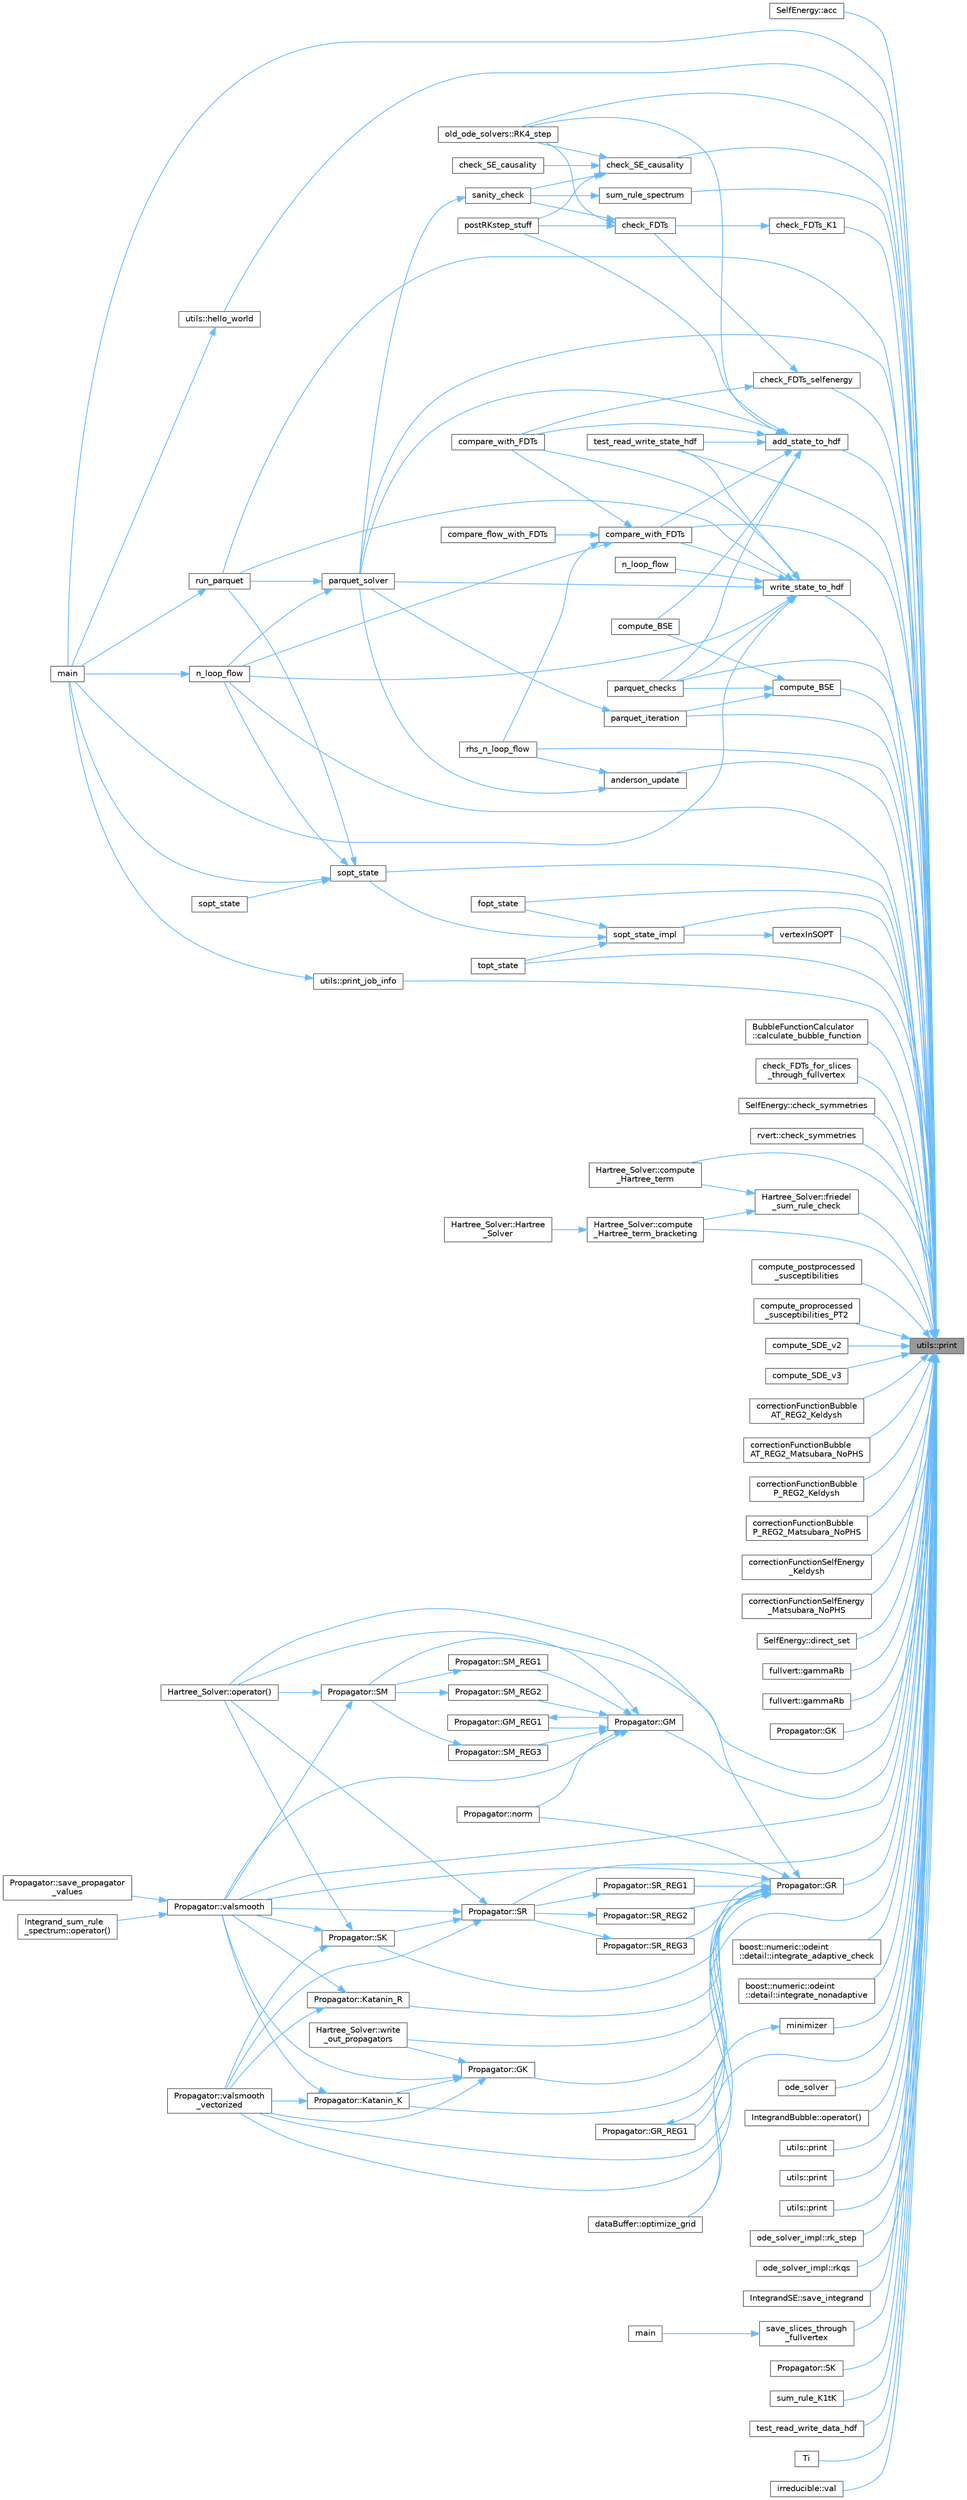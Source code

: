 digraph "utils::print"
{
 // INTERACTIVE_SVG=YES
 // LATEX_PDF_SIZE
  bgcolor="transparent";
  edge [fontname=Helvetica,fontsize=10,labelfontname=Helvetica,labelfontsize=10];
  node [fontname=Helvetica,fontsize=10,shape=box,height=0.2,width=0.4];
  rankdir="RL";
  Node1 [id="Node000001",label="utils::print",height=0.2,width=0.4,color="gray40", fillcolor="grey60", style="filled", fontcolor="black",tooltip=" "];
  Node1 -> Node2 [id="edge1_Node000001_Node000002",dir="back",color="steelblue1",style="solid",tooltip=" "];
  Node2 [id="Node000002",label="SelfEnergy::acc",height=0.2,width=0.4,color="grey40", fillcolor="white", style="filled",URL="$d5/df6/classSelfEnergy.html#aa7d75d4c76a9e99f37d89cb8fd479392",tooltip=" "];
  Node1 -> Node3 [id="edge2_Node000001_Node000003",dir="back",color="steelblue1",style="solid",tooltip=" "];
  Node3 [id="Node000003",label="add_state_to_hdf",height=0.2,width=0.4,color="grey40", fillcolor="white", style="filled",URL="$d5/de4/hdf5__routines_8hpp.html#afcbe2c8a768f64e576f593516262d476",tooltip="Open file and save state to a specified Lambda layer."];
  Node3 -> Node4 [id="edge3_Node000003_Node000004",dir="back",color="steelblue1",style="solid",tooltip=" "];
  Node4 [id="Node000004",label="compare_with_FDTs",height=0.2,width=0.4,color="grey40", fillcolor="white", style="filled",URL="$d1/d75/causality__FDT__checks_8hpp.html#a2ad9fde94cddf669f941f8405a461ae2",tooltip=" "];
  Node3 -> Node5 [id="edge4_Node000003_Node000005",dir="back",color="steelblue1",style="solid",tooltip=" "];
  Node5 [id="Node000005",label="compare_with_FDTs",height=0.2,width=0.4,color="grey40", fillcolor="white", style="filled",URL="$d1/d75/causality__FDT__checks_8hpp.html#a1f36d604808ac5fde507c3cca3e5315a",tooltip=" "];
  Node5 -> Node6 [id="edge5_Node000005_Node000006",dir="back",color="steelblue1",style="solid",tooltip=" "];
  Node6 [id="Node000006",label="compare_flow_with_FDTs",height=0.2,width=0.4,color="grey40", fillcolor="white", style="filled",URL="$d8/dca/causality__FDT__checks_8c_09_09.html#aa63e0266511b6c4db70efa67918ee795",tooltip=" "];
  Node5 -> Node4 [id="edge6_Node000005_Node000004",dir="back",color="steelblue1",style="solid",tooltip=" "];
  Node5 -> Node7 [id="edge7_Node000005_Node000007",dir="back",color="steelblue1",style="solid",tooltip=" "];
  Node7 [id="Node000007",label="n_loop_flow",height=0.2,width=0.4,color="grey40", fillcolor="white", style="filled",URL="$d4/dde/flow_8c_09_09.html#a7bebcecda67107fbc8dde6bed6d3ecaa",tooltip=" "];
  Node7 -> Node8 [id="edge8_Node000007_Node000008",dir="back",color="steelblue1",style="solid",tooltip=" "];
  Node8 [id="Node000008",label="main",height=0.2,width=0.4,color="grey40", fillcolor="white", style="filled",URL="$df/d0a/main_8cpp.html#a7114aa2dd6837734db57667a298dfcc4",tooltip=" "];
  Node5 -> Node9 [id="edge9_Node000005_Node000009",dir="back",color="steelblue1",style="solid",tooltip=" "];
  Node9 [id="Node000009",label="rhs_n_loop_flow",height=0.2,width=0.4,color="grey40", fillcolor="white", style="filled",URL="$d8/dea/right__hand__sides_8hpp.html#a856b8e93c4a2635c6c6edb5869837fb9",tooltip=" "];
  Node3 -> Node10 [id="edge10_Node000003_Node000010",dir="back",color="steelblue1",style="solid",tooltip=" "];
  Node10 [id="Node000010",label="compute_BSE",height=0.2,width=0.4,color="grey40", fillcolor="white", style="filled",URL="$dd/d0a/parquet__solver_8hpp.html#a97f702e04f1c5d26a95211570c003781",tooltip=" "];
  Node3 -> Node11 [id="edge11_Node000003_Node000011",dir="back",color="steelblue1",style="solid",tooltip=" "];
  Node11 [id="Node000011",label="parquet_checks",height=0.2,width=0.4,color="grey40", fillcolor="white", style="filled",URL="$d5/d94/parquet__solver_8c_09_09.html#a9abfea4a26adefdf395729c7604b5842",tooltip=" "];
  Node3 -> Node12 [id="edge12_Node000003_Node000012",dir="back",color="steelblue1",style="solid",tooltip=" "];
  Node12 [id="Node000012",label="parquet_solver",height=0.2,width=0.4,color="grey40", fillcolor="white", style="filled",URL="$dd/d0a/parquet__solver_8hpp.html#a07f441b6693f6e2e8d958049ae06cb73",tooltip=" "];
  Node12 -> Node7 [id="edge13_Node000012_Node000007",dir="back",color="steelblue1",style="solid",tooltip=" "];
  Node12 -> Node13 [id="edge14_Node000012_Node000013",dir="back",color="steelblue1",style="solid",tooltip=" "];
  Node13 [id="Node000013",label="run_parquet",height=0.2,width=0.4,color="grey40", fillcolor="white", style="filled",URL="$d5/d94/parquet__solver_8c_09_09.html#aaeb567e9e64243a1b424f89a13b5a425",tooltip=" "];
  Node13 -> Node8 [id="edge15_Node000013_Node000008",dir="back",color="steelblue1",style="solid",tooltip=" "];
  Node3 -> Node14 [id="edge16_Node000003_Node000014",dir="back",color="steelblue1",style="solid",tooltip=" "];
  Node14 [id="Node000014",label="postRKstep_stuff",height=0.2,width=0.4,color="grey40", fillcolor="white", style="filled",URL="$da/dc3/ODE__solvers_8hpp.html#a35926ed20edc2503238326c955ab6ded",tooltip=" "];
  Node3 -> Node15 [id="edge17_Node000003_Node000015",dir="back",color="steelblue1",style="solid",tooltip=" "];
  Node15 [id="Node000015",label="old_ode_solvers::RK4_step",height=0.2,width=0.4,color="grey40", fillcolor="white", style="filled",URL="$dd/df1/namespaceold__ode__solvers.html#aeb954768e9e969cbed9beb79669621c8",tooltip=" "];
  Node3 -> Node16 [id="edge18_Node000003_Node000016",dir="back",color="steelblue1",style="solid",tooltip=" "];
  Node16 [id="Node000016",label="test_read_write_state_hdf",height=0.2,width=0.4,color="grey40", fillcolor="white", style="filled",URL="$d5/d4f/hdf5__routines_8c_09_09.html#af51195eb9f07aad71215618c96d20a4e",tooltip=" "];
  Node1 -> Node17 [id="edge19_Node000001_Node000017",dir="back",color="steelblue1",style="solid",tooltip=" "];
  Node17 [id="Node000017",label="anderson_update",height=0.2,width=0.4,color="grey40", fillcolor="white", style="filled",URL="$d6/d7b/anderson__acceleration_8hpp.html#a88e79b4550a392a79d60d8bf6557461c",tooltip="Perform an anderson mixing update."];
  Node17 -> Node12 [id="edge20_Node000017_Node000012",dir="back",color="steelblue1",style="solid",tooltip=" "];
  Node17 -> Node9 [id="edge21_Node000017_Node000009",dir="back",color="steelblue1",style="solid",tooltip=" "];
  Node1 -> Node18 [id="edge22_Node000001_Node000018",dir="back",color="steelblue1",style="solid",tooltip=" "];
  Node18 [id="Node000018",label="BubbleFunctionCalculator\l::calculate_bubble_function",height=0.2,width=0.4,color="grey40", fillcolor="white", style="filled",URL="$de/d96/classBubbleFunctionCalculator.html#ac1fc217608d10fab421df548fcffc888",tooltip=" "];
  Node1 -> Node19 [id="edge23_Node000001_Node000019",dir="back",color="steelblue1",style="solid",tooltip=" "];
  Node19 [id="Node000019",label="check_FDTs_for_slices\l_through_fullvertex",height=0.2,width=0.4,color="grey40", fillcolor="white", style="filled",URL="$d9/dae/postprocessing_8c_09_09.html#a0fc9c91437f68ed7a4dbd7f265f9715f",tooltip=" "];
  Node1 -> Node20 [id="edge24_Node000001_Node000020",dir="back",color="steelblue1",style="solid",tooltip=" "];
  Node20 [id="Node000020",label="check_FDTs_K1",height=0.2,width=0.4,color="grey40", fillcolor="white", style="filled",URL="$d1/d75/causality__FDT__checks_8hpp.html#acb53ab67287d6ab6795194d05453e5b0",tooltip="deprecated"];
  Node20 -> Node21 [id="edge25_Node000020_Node000021",dir="back",color="steelblue1",style="solid",tooltip=" "];
  Node21 [id="Node000021",label="check_FDTs",height=0.2,width=0.4,color="grey40", fillcolor="white", style="filled",URL="$d1/d75/causality__FDT__checks_8hpp.html#a6e71610e223d517d2087c2e6a53617af",tooltip=" "];
  Node21 -> Node14 [id="edge26_Node000021_Node000014",dir="back",color="steelblue1",style="solid",tooltip=" "];
  Node21 -> Node15 [id="edge27_Node000021_Node000015",dir="back",color="steelblue1",style="solid",tooltip=" "];
  Node21 -> Node22 [id="edge28_Node000021_Node000022",dir="back",color="steelblue1",style="solid",tooltip=" "];
  Node22 [id="Node000022",label="sanity_check",height=0.2,width=0.4,color="grey40", fillcolor="white", style="filled",URL="$d2/d3f/sanity__check_8hpp.html#a884fca24faf1e006b285fcce3ddd0299",tooltip=" "];
  Node22 -> Node12 [id="edge29_Node000022_Node000012",dir="back",color="steelblue1",style="solid",tooltip=" "];
  Node1 -> Node23 [id="edge30_Node000001_Node000023",dir="back",color="steelblue1",style="solid",tooltip=" "];
  Node23 [id="Node000023",label="check_FDTs_selfenergy",height=0.2,width=0.4,color="grey40", fillcolor="white", style="filled",URL="$d1/d75/causality__FDT__checks_8hpp.html#a5883bbc78fa13b2ec2cdb15f3e261fc5",tooltip=" "];
  Node23 -> Node21 [id="edge31_Node000023_Node000021",dir="back",color="steelblue1",style="solid",tooltip=" "];
  Node23 -> Node4 [id="edge32_Node000023_Node000004",dir="back",color="steelblue1",style="solid",tooltip=" "];
  Node1 -> Node24 [id="edge33_Node000001_Node000024",dir="back",color="steelblue1",style="solid",tooltip=" "];
  Node24 [id="Node000024",label="check_SE_causality",height=0.2,width=0.4,color="grey40", fillcolor="white", style="filled",URL="$d1/d75/causality__FDT__checks_8hpp.html#a78b466ca2e79927fb9baa44f24d320a1",tooltip=" "];
  Node24 -> Node25 [id="edge34_Node000024_Node000025",dir="back",color="steelblue1",style="solid",tooltip=" "];
  Node25 [id="Node000025",label="check_SE_causality",height=0.2,width=0.4,color="grey40", fillcolor="white", style="filled",URL="$d1/d75/causality__FDT__checks_8hpp.html#a9cd8e1943168ef9eb6ba5190d5701929",tooltip=" "];
  Node24 -> Node14 [id="edge35_Node000024_Node000014",dir="back",color="steelblue1",style="solid",tooltip=" "];
  Node24 -> Node15 [id="edge36_Node000024_Node000015",dir="back",color="steelblue1",style="solid",tooltip=" "];
  Node24 -> Node22 [id="edge37_Node000024_Node000022",dir="back",color="steelblue1",style="solid",tooltip=" "];
  Node1 -> Node26 [id="edge38_Node000001_Node000026",dir="back",color="steelblue1",style="solid",tooltip=" "];
  Node26 [id="Node000026",label="SelfEnergy::check_symmetries",height=0.2,width=0.4,color="grey40", fillcolor="white", style="filled",URL="$d5/df6/classSelfEnergy.html#a645a33014165b522dff0b3234528ed4a",tooltip=" "];
  Node1 -> Node27 [id="edge39_Node000001_Node000027",dir="back",color="steelblue1",style="solid",tooltip=" "];
  Node27 [id="Node000027",label="rvert::check_symmetries",height=0.2,width=0.4,color="grey40", fillcolor="white", style="filled",URL="$d4/dbd/classrvert.html#ae76637197ea15b6eb0c6bf0cc02beb8b",tooltip=" "];
  Node1 -> Node5 [id="edge40_Node000001_Node000005",dir="back",color="steelblue1",style="solid",tooltip=" "];
  Node1 -> Node28 [id="edge41_Node000001_Node000028",dir="back",color="steelblue1",style="solid",tooltip=" "];
  Node28 [id="Node000028",label="compute_BSE",height=0.2,width=0.4,color="grey40", fillcolor="white", style="filled",URL="$dd/d0a/parquet__solver_8hpp.html#a1541a0b7d193f70577c5fab1efc216e1",tooltip=" "];
  Node28 -> Node10 [id="edge42_Node000028_Node000010",dir="back",color="steelblue1",style="solid",tooltip=" "];
  Node28 -> Node11 [id="edge43_Node000028_Node000011",dir="back",color="steelblue1",style="solid",tooltip=" "];
  Node28 -> Node29 [id="edge44_Node000028_Node000029",dir="back",color="steelblue1",style="solid",tooltip=" "];
  Node29 [id="Node000029",label="parquet_iteration",height=0.2,width=0.4,color="grey40", fillcolor="white", style="filled",URL="$dd/d0a/parquet__solver_8hpp.html#aad1680ae03adc0f566df945376e95234",tooltip=" "];
  Node29 -> Node12 [id="edge45_Node000029_Node000012",dir="back",color="steelblue1",style="solid",tooltip=" "];
  Node1 -> Node30 [id="edge46_Node000001_Node000030",dir="back",color="steelblue1",style="solid",tooltip=" "];
  Node30 [id="Node000030",label="Hartree_Solver::compute\l_Hartree_term",height=0.2,width=0.4,color="grey40", fillcolor="white", style="filled",URL="$d2/d75/classHartree__Solver.html#a1d40db72d9ef0f9ac66a89215c7e5e48",tooltip=" "];
  Node1 -> Node31 [id="edge47_Node000001_Node000031",dir="back",color="steelblue1",style="solid",tooltip=" "];
  Node31 [id="Node000031",label="Hartree_Solver::compute\l_Hartree_term_bracketing",height=0.2,width=0.4,color="grey40", fillcolor="white", style="filled",URL="$d2/d75/classHartree__Solver.html#ae2d914bd8a937dc7eabd1033b8100d5d",tooltip=" "];
  Node31 -> Node32 [id="edge48_Node000031_Node000032",dir="back",color="steelblue1",style="solid",tooltip=" "];
  Node32 [id="Node000032",label="Hartree_Solver::Hartree\l_Solver",height=0.2,width=0.4,color="grey40", fillcolor="white", style="filled",URL="$d2/d75/classHartree__Solver.html#a401fc5a73008a43b96f23b7af958db7f",tooltip="constructor used for testing the Hartree-term computation with different Keldysh components of the si..."];
  Node1 -> Node33 [id="edge49_Node000001_Node000033",dir="back",color="steelblue1",style="solid",tooltip=" "];
  Node33 [id="Node000033",label="compute_postprocessed\l_susceptibilities",height=0.2,width=0.4,color="grey40", fillcolor="white", style="filled",URL="$d9/dae/postprocessing_8c_09_09.html#ad7795529aa43acc4d8c7b94cdcd493db",tooltip=" "];
  Node1 -> Node34 [id="edge50_Node000001_Node000034",dir="back",color="steelblue1",style="solid",tooltip=" "];
  Node34 [id="Node000034",label="compute_proprocessed\l_susceptibilities_PT2",height=0.2,width=0.4,color="grey40", fillcolor="white", style="filled",URL="$d9/dae/postprocessing_8c_09_09.html#af1e2a562265def3e9c99c1e0b2d0fb3b",tooltip=" "];
  Node1 -> Node35 [id="edge51_Node000001_Node000035",dir="back",color="steelblue1",style="solid",tooltip=" "];
  Node35 [id="Node000035",label="compute_SDE_v2",height=0.2,width=0.4,color="grey40", fillcolor="white", style="filled",URL="$dd/d0a/parquet__solver_8hpp.html#aa738db4c50d72d9475911cf0dfce2bad",tooltip=" "];
  Node1 -> Node36 [id="edge52_Node000001_Node000036",dir="back",color="steelblue1",style="solid",tooltip=" "];
  Node36 [id="Node000036",label="compute_SDE_v3",height=0.2,width=0.4,color="grey40", fillcolor="white", style="filled",URL="$dd/d0a/parquet__solver_8hpp.html#ac50fa9495cb7f051e0b03aefd35993c4",tooltip=" "];
  Node1 -> Node37 [id="edge53_Node000001_Node000037",dir="back",color="steelblue1",style="solid",tooltip=" "];
  Node37 [id="Node000037",label="correctionFunctionBubble\lAT_REG2_Keldysh",height=0.2,width=0.4,color="grey40", fillcolor="white", style="filled",URL="$d7/d3a/bubble__corrections_8c_09_09.html#a87d2c28f8f47b8c1e756e403607579b3",tooltip=" "];
  Node1 -> Node38 [id="edge54_Node000001_Node000038",dir="back",color="steelblue1",style="solid",tooltip=" "];
  Node38 [id="Node000038",label="correctionFunctionBubble\lAT_REG2_Matsubara_NoPHS",height=0.2,width=0.4,color="grey40", fillcolor="white", style="filled",URL="$d7/d3a/bubble__corrections_8c_09_09.html#a7e85620f5607d7e8805e6ef26063aae8",tooltip=" "];
  Node1 -> Node39 [id="edge55_Node000001_Node000039",dir="back",color="steelblue1",style="solid",tooltip=" "];
  Node39 [id="Node000039",label="correctionFunctionBubble\lP_REG2_Keldysh",height=0.2,width=0.4,color="grey40", fillcolor="white", style="filled",URL="$d7/d3a/bubble__corrections_8c_09_09.html#a372a5e64105db3aab5d7eadfe3c365b4",tooltip=" "];
  Node1 -> Node40 [id="edge56_Node000001_Node000040",dir="back",color="steelblue1",style="solid",tooltip=" "];
  Node40 [id="Node000040",label="correctionFunctionBubble\lP_REG2_Matsubara_NoPHS",height=0.2,width=0.4,color="grey40", fillcolor="white", style="filled",URL="$d7/d3a/bubble__corrections_8c_09_09.html#a016d301fe61f8485918bda50052b5974",tooltip=" "];
  Node1 -> Node41 [id="edge57_Node000001_Node000041",dir="back",color="steelblue1",style="solid",tooltip=" "];
  Node41 [id="Node000041",label="correctionFunctionSelfEnergy\l_Keldysh",height=0.2,width=0.4,color="grey40", fillcolor="white", style="filled",URL="$d7/df0/loop__corrections_8c_09_09.html#afdee23842e10905731a7130f97f916ec",tooltip=" "];
  Node1 -> Node42 [id="edge58_Node000001_Node000042",dir="back",color="steelblue1",style="solid",tooltip=" "];
  Node42 [id="Node000042",label="correctionFunctionSelfEnergy\l_Matsubara_NoPHS",height=0.2,width=0.4,color="grey40", fillcolor="white", style="filled",URL="$d7/df0/loop__corrections_8c_09_09.html#a0a12451375280c67b76f5f6fd79dd5e0",tooltip=" "];
  Node1 -> Node43 [id="edge59_Node000001_Node000043",dir="back",color="steelblue1",style="solid",tooltip=" "];
  Node43 [id="Node000043",label="SelfEnergy::direct_set",height=0.2,width=0.4,color="grey40", fillcolor="white", style="filled",URL="$d5/df6/classSelfEnergy.html#a40d554dd455b33c9ac8ccc3442d0fb36",tooltip=" "];
  Node1 -> Node44 [id="edge60_Node000001_Node000044",dir="back",color="steelblue1",style="solid",tooltip=" "];
  Node44 [id="Node000044",label="fopt_state",height=0.2,width=0.4,color="grey40", fillcolor="white", style="filled",URL="$d5/d0d/perturbation__theory_8hpp.html#ab3aeb6b5a7765364c4eee56626986f2c",tooltip=" "];
  Node1 -> Node45 [id="edge61_Node000001_Node000045",dir="back",color="steelblue1",style="solid",tooltip=" "];
  Node45 [id="Node000045",label="Hartree_Solver::friedel\l_sum_rule_check",height=0.2,width=0.4,color="grey40", fillcolor="white", style="filled",URL="$d2/d75/classHartree__Solver.html#a2ec9d72693d8351fac847d28ef90fc09",tooltip=" "];
  Node45 -> Node30 [id="edge62_Node000045_Node000030",dir="back",color="steelblue1",style="solid",tooltip=" "];
  Node45 -> Node31 [id="edge63_Node000045_Node000031",dir="back",color="steelblue1",style="solid",tooltip=" "];
  Node1 -> Node46 [id="edge64_Node000001_Node000046",dir="back",color="steelblue1",style="solid",tooltip=" "];
  Node46 [id="Node000046",label="fullvert::gammaRb",height=0.2,width=0.4,color="grey40", fillcolor="white", style="filled",URL="$dc/d2d/classfullvert.html#a035fbc2de1393b0673bbd4a663598754",tooltip="Returns \\gamma_{\\bar{r}} := the sum of the contributions of the diagrammatic classes r' =/= r."];
  Node1 -> Node47 [id="edge65_Node000001_Node000047",dir="back",color="steelblue1",style="solid",tooltip=" "];
  Node47 [id="Node000047",label="fullvert::gammaRb",height=0.2,width=0.4,color="grey40", fillcolor="white", style="filled",URL="$dc/d2d/classfullvert.html#ad0dff3dc2aa5666c59584d111e4338bd",tooltip=" "];
  Node1 -> Node48 [id="edge66_Node000001_Node000048",dir="back",color="steelblue1",style="solid",tooltip=" "];
  Node48 [id="Node000048",label="Propagator::GK",height=0.2,width=0.4,color="grey40", fillcolor="white", style="filled",URL="$d2/d34/classPropagator.html#a9c4b156ab3bcad3d51b1a17ee65193bd",tooltip=" "];
  Node1 -> Node49 [id="edge67_Node000001_Node000049",dir="back",color="steelblue1",style="solid",tooltip=" "];
  Node49 [id="Node000049",label="Propagator::GM",height=0.2,width=0.4,color="grey40", fillcolor="white", style="filled",URL="$d2/d34/classPropagator.html#a04e05adfaa5846f1ba8fdb3ac26ba2b0",tooltip=" "];
  Node49 -> Node50 [id="edge68_Node000049_Node000050",dir="back",color="steelblue1",style="solid",tooltip=" "];
  Node50 [id="Node000050",label="Propagator::GM_REG1",height=0.2,width=0.4,color="grey40", fillcolor="white", style="filled",URL="$d2/d34/classPropagator.html#ac5efa025ac7c3458983f104e63eda780",tooltip=" "];
  Node50 -> Node49 [id="edge69_Node000050_Node000049",dir="back",color="steelblue1",style="solid",tooltip=" "];
  Node49 -> Node51 [id="edge70_Node000049_Node000051",dir="back",color="steelblue1",style="solid",tooltip=" "];
  Node51 [id="Node000051",label="Propagator::norm",height=0.2,width=0.4,color="grey40", fillcolor="white", style="filled",URL="$d2/d34/classPropagator.html#a90c3d7f002b491a30d2d23ad1ae388e6",tooltip=" "];
  Node49 -> Node52 [id="edge71_Node000049_Node000052",dir="back",color="steelblue1",style="solid",tooltip=" "];
  Node52 [id="Node000052",label="Hartree_Solver::operator()",height=0.2,width=0.4,color="grey40", fillcolor="white", style="filled",URL="$d2/d75/classHartree__Solver.html#a6a8890e00ddebaf50cd2c2a985e9c361",tooltip=" "];
  Node49 -> Node53 [id="edge72_Node000049_Node000053",dir="back",color="steelblue1",style="solid",tooltip=" "];
  Node53 [id="Node000053",label="Propagator::SM_REG1",height=0.2,width=0.4,color="grey40", fillcolor="white", style="filled",URL="$d2/d34/classPropagator.html#a332aed41af9be61257a97960decd3f2c",tooltip=" "];
  Node53 -> Node54 [id="edge73_Node000053_Node000054",dir="back",color="steelblue1",style="solid",tooltip=" "];
  Node54 [id="Node000054",label="Propagator::SM",height=0.2,width=0.4,color="grey40", fillcolor="white", style="filled",URL="$d2/d34/classPropagator.html#ad14c4283d9317e25b7454ed6115497df",tooltip=" "];
  Node54 -> Node52 [id="edge74_Node000054_Node000052",dir="back",color="steelblue1",style="solid",tooltip=" "];
  Node54 -> Node55 [id="edge75_Node000054_Node000055",dir="back",color="steelblue1",style="solid",tooltip=" "];
  Node55 [id="Node000055",label="Propagator::valsmooth",height=0.2,width=0.4,color="grey40", fillcolor="white", style="filled",URL="$d2/d34/classPropagator.html#a4cb4d8dd3bc37a818c67d7e2859fe631",tooltip=" "];
  Node55 -> Node56 [id="edge76_Node000055_Node000056",dir="back",color="steelblue1",style="solid",tooltip=" "];
  Node56 [id="Node000056",label="Integrand_sum_rule\l_spectrum::operator()",height=0.2,width=0.4,color="grey40", fillcolor="white", style="filled",URL="$df/db3/classIntegrand__sum__rule__spectrum.html#a9617ccc54433c850c01db0451af83351",tooltip=" "];
  Node55 -> Node57 [id="edge77_Node000055_Node000057",dir="back",color="steelblue1",style="solid",tooltip=" "];
  Node57 [id="Node000057",label="Propagator::save_propagator\l_values",height=0.2,width=0.4,color="grey40", fillcolor="white", style="filled",URL="$d2/d34/classPropagator.html#ac839deb3d533ad677354d0ef15342a72",tooltip=" "];
  Node49 -> Node58 [id="edge78_Node000049_Node000058",dir="back",color="steelblue1",style="solid",tooltip=" "];
  Node58 [id="Node000058",label="Propagator::SM_REG2",height=0.2,width=0.4,color="grey40", fillcolor="white", style="filled",URL="$d2/d34/classPropagator.html#aad695fd9766074c68418ba30bb86434e",tooltip=" "];
  Node58 -> Node54 [id="edge79_Node000058_Node000054",dir="back",color="steelblue1",style="solid",tooltip=" "];
  Node49 -> Node59 [id="edge80_Node000049_Node000059",dir="back",color="steelblue1",style="solid",tooltip=" "];
  Node59 [id="Node000059",label="Propagator::SM_REG3",height=0.2,width=0.4,color="grey40", fillcolor="white", style="filled",URL="$d2/d34/classPropagator.html#aa4d095f7d63c94e4d99333e3d80e67dc",tooltip=" "];
  Node59 -> Node54 [id="edge81_Node000059_Node000054",dir="back",color="steelblue1",style="solid",tooltip=" "];
  Node49 -> Node55 [id="edge82_Node000049_Node000055",dir="back",color="steelblue1",style="solid",tooltip=" "];
  Node1 -> Node60 [id="edge83_Node000001_Node000060",dir="back",color="steelblue1",style="solid",tooltip=" "];
  Node60 [id="Node000060",label="Propagator::GR",height=0.2,width=0.4,color="grey40", fillcolor="white", style="filled",URL="$d2/d34/classPropagator.html#a919bf81b77f569c10b00457cddce1ac4",tooltip=" "];
  Node60 -> Node61 [id="edge84_Node000060_Node000061",dir="back",color="steelblue1",style="solid",tooltip=" "];
  Node61 [id="Node000061",label="Propagator::GK",height=0.2,width=0.4,color="grey40", fillcolor="white", style="filled",URL="$d2/d34/classPropagator.html#a7ba0e8319f75d4d7b2006b23a62da6e7",tooltip=" "];
  Node61 -> Node62 [id="edge85_Node000061_Node000062",dir="back",color="steelblue1",style="solid",tooltip=" "];
  Node62 [id="Node000062",label="Propagator::Katanin_K",height=0.2,width=0.4,color="grey40", fillcolor="white", style="filled",URL="$d2/d34/classPropagator.html#a05c87261fbbdb3a2ccf1b5f6a6014914",tooltip=" "];
  Node62 -> Node55 [id="edge86_Node000062_Node000055",dir="back",color="steelblue1",style="solid",tooltip=" "];
  Node62 -> Node63 [id="edge87_Node000062_Node000063",dir="back",color="steelblue1",style="solid",tooltip=" "];
  Node63 [id="Node000063",label="Propagator::valsmooth\l_vectorized",height=0.2,width=0.4,color="grey40", fillcolor="white", style="filled",URL="$d2/d34/classPropagator.html#a86e91327f6ae47e00aa04e7544a5a512",tooltip=" "];
  Node61 -> Node55 [id="edge88_Node000061_Node000055",dir="back",color="steelblue1",style="solid",tooltip=" "];
  Node61 -> Node63 [id="edge89_Node000061_Node000063",dir="back",color="steelblue1",style="solid",tooltip=" "];
  Node61 -> Node64 [id="edge90_Node000061_Node000064",dir="back",color="steelblue1",style="solid",tooltip=" "];
  Node64 [id="Node000064",label="Hartree_Solver::write\l_out_propagators",height=0.2,width=0.4,color="grey40", fillcolor="white", style="filled",URL="$d2/d75/classHartree__Solver.html#a4ed165c426f1f02c659b95cca2be40d6",tooltip=" "];
  Node60 -> Node65 [id="edge91_Node000060_Node000065",dir="back",color="steelblue1",style="solid",tooltip=" "];
  Node65 [id="Node000065",label="Propagator::GR_REG1",height=0.2,width=0.4,color="grey40", fillcolor="white", style="filled",URL="$d2/d34/classPropagator.html#a4fab2f7c3852ba97041c20b4601e380e",tooltip="propagators for REG == 1"];
  Node65 -> Node60 [id="edge92_Node000065_Node000060",dir="back",color="steelblue1",style="solid",tooltip=" "];
  Node60 -> Node62 [id="edge93_Node000060_Node000062",dir="back",color="steelblue1",style="solid",tooltip=" "];
  Node60 -> Node66 [id="edge94_Node000060_Node000066",dir="back",color="steelblue1",style="solid",tooltip=" "];
  Node66 [id="Node000066",label="Propagator::Katanin_R",height=0.2,width=0.4,color="grey40", fillcolor="white", style="filled",URL="$d2/d34/classPropagator.html#a821a892d54207fc495a9adb970b476dd",tooltip="Katanin extension."];
  Node66 -> Node55 [id="edge95_Node000066_Node000055",dir="back",color="steelblue1",style="solid",tooltip=" "];
  Node66 -> Node63 [id="edge96_Node000066_Node000063",dir="back",color="steelblue1",style="solid",tooltip=" "];
  Node60 -> Node51 [id="edge97_Node000060_Node000051",dir="back",color="steelblue1",style="solid",tooltip=" "];
  Node60 -> Node52 [id="edge98_Node000060_Node000052",dir="back",color="steelblue1",style="solid",tooltip=" "];
  Node60 -> Node67 [id="edge99_Node000060_Node000067",dir="back",color="steelblue1",style="solid",tooltip=" "];
  Node67 [id="Node000067",label="Propagator::SK",height=0.2,width=0.4,color="grey40", fillcolor="white", style="filled",URL="$d2/d34/classPropagator.html#a6287870a3e08981dd190b7b5f6a4cb55",tooltip=" "];
  Node67 -> Node52 [id="edge100_Node000067_Node000052",dir="back",color="steelblue1",style="solid",tooltip=" "];
  Node67 -> Node55 [id="edge101_Node000067_Node000055",dir="back",color="steelblue1",style="solid",tooltip=" "];
  Node67 -> Node63 [id="edge102_Node000067_Node000063",dir="back",color="steelblue1",style="solid",tooltip=" "];
  Node60 -> Node68 [id="edge103_Node000060_Node000068",dir="back",color="steelblue1",style="solid",tooltip=" "];
  Node68 [id="Node000068",label="Propagator::SR_REG1",height=0.2,width=0.4,color="grey40", fillcolor="white", style="filled",URL="$d2/d34/classPropagator.html#a9db5264dc57f6caadcf25ea76d1d5ef1",tooltip=" "];
  Node68 -> Node69 [id="edge104_Node000068_Node000069",dir="back",color="steelblue1",style="solid",tooltip=" "];
  Node69 [id="Node000069",label="Propagator::SR",height=0.2,width=0.4,color="grey40", fillcolor="white", style="filled",URL="$d2/d34/classPropagator.html#aa98f8e50066433690e258358defad021",tooltip=" "];
  Node69 -> Node52 [id="edge105_Node000069_Node000052",dir="back",color="steelblue1",style="solid",tooltip=" "];
  Node69 -> Node67 [id="edge106_Node000069_Node000067",dir="back",color="steelblue1",style="solid",tooltip=" "];
  Node69 -> Node55 [id="edge107_Node000069_Node000055",dir="back",color="steelblue1",style="solid",tooltip=" "];
  Node69 -> Node63 [id="edge108_Node000069_Node000063",dir="back",color="steelblue1",style="solid",tooltip=" "];
  Node60 -> Node70 [id="edge109_Node000060_Node000070",dir="back",color="steelblue1",style="solid",tooltip=" "];
  Node70 [id="Node000070",label="Propagator::SR_REG2",height=0.2,width=0.4,color="grey40", fillcolor="white", style="filled",URL="$d2/d34/classPropagator.html#a47394eda59cacc165a78197b91f10f72",tooltip=" "];
  Node70 -> Node69 [id="edge110_Node000070_Node000069",dir="back",color="steelblue1",style="solid",tooltip=" "];
  Node60 -> Node71 [id="edge111_Node000060_Node000071",dir="back",color="steelblue1",style="solid",tooltip=" "];
  Node71 [id="Node000071",label="Propagator::SR_REG3",height=0.2,width=0.4,color="grey40", fillcolor="white", style="filled",URL="$d2/d34/classPropagator.html#a1bfd299d641e7ab9ad0191d1e69e4c37",tooltip=" "];
  Node71 -> Node69 [id="edge112_Node000071_Node000069",dir="back",color="steelblue1",style="solid",tooltip=" "];
  Node60 -> Node55 [id="edge113_Node000060_Node000055",dir="back",color="steelblue1",style="solid",tooltip=" "];
  Node60 -> Node63 [id="edge114_Node000060_Node000063",dir="back",color="steelblue1",style="solid",tooltip=" "];
  Node60 -> Node64 [id="edge115_Node000060_Node000064",dir="back",color="steelblue1",style="solid",tooltip=" "];
  Node1 -> Node72 [id="edge116_Node000001_Node000072",dir="back",color="steelblue1",style="solid",tooltip=" "];
  Node72 [id="Node000072",label="utils::hello_world",height=0.2,width=0.4,color="grey40", fillcolor="white", style="filled",URL="$d6/d84/namespaceutils.html#ac868c960e917a080f09ef20123e977a6",tooltip=" "];
  Node72 -> Node8 [id="edge117_Node000072_Node000008",dir="back",color="steelblue1",style="solid",tooltip=" "];
  Node1 -> Node73 [id="edge118_Node000001_Node000073",dir="back",color="steelblue1",style="solid",tooltip=" "];
  Node73 [id="Node000073",label="boost::numeric::odeint\l::detail::integrate_adaptive_check",height=0.2,width=0.4,color="grey40", fillcolor="white", style="filled",URL="$db/d0d/namespaceboost_1_1numeric_1_1odeint_1_1detail.html#a58b67ba50cbb4f7de77e1cefc97ab1d9",tooltip=" "];
  Node1 -> Node74 [id="edge119_Node000001_Node000074",dir="back",color="steelblue1",style="solid",tooltip=" "];
  Node74 [id="Node000074",label="boost::numeric::odeint\l::detail::integrate_nonadaptive",height=0.2,width=0.4,color="grey40", fillcolor="white", style="filled",URL="$db/d0d/namespaceboost_1_1numeric_1_1odeint_1_1detail.html#afbf101e814fc65a748987878efb4f4e1",tooltip=" "];
  Node1 -> Node8 [id="edge120_Node000001_Node000008",dir="back",color="steelblue1",style="solid",tooltip=" "];
  Node1 -> Node75 [id="edge121_Node000001_Node000075",dir="back",color="steelblue1",style="solid",tooltip=" "];
  Node75 [id="Node000075",label="minimizer",height=0.2,width=0.4,color="grey40", fillcolor="white", style="filled",URL="$d4/d21/minimizer_8hpp.html#a4cf1f8fcc0a66dfcb227b42a1f615375",tooltip=" "];
  Node75 -> Node76 [id="edge122_Node000075_Node000076",dir="back",color="steelblue1",style="solid",tooltip=" "];
  Node76 [id="Node000076",label="dataBuffer::optimize_grid",height=0.2,width=0.4,color="grey40", fillcolor="white", style="filled",URL="$dc/d7a/classdataBuffer.html#addda1eff16406b44ee3b8d4020882821",tooltip=" "];
  Node1 -> Node7 [id="edge123_Node000001_Node000007",dir="back",color="steelblue1",style="solid",tooltip=" "];
  Node1 -> Node77 [id="edge124_Node000001_Node000077",dir="back",color="steelblue1",style="solid",tooltip=" "];
  Node77 [id="Node000077",label="ode_solver",height=0.2,width=0.4,color="grey40", fillcolor="white", style="filled",URL="$da/dc3/ODE__solvers_8hpp.html#a7588d39cea3e1347f39c0872e2049114",tooltip=" "];
  Node1 -> Node78 [id="edge125_Node000001_Node000078",dir="back",color="steelblue1",style="solid",tooltip=" "];
  Node78 [id="Node000078",label="IntegrandBubble::operator()",height=0.2,width=0.4,color="grey40", fillcolor="white", style="filled",URL="$d9/ddc/classIntegrandBubble.html#a1c24d31ffd89a0bffcb1416215710903",tooltip=" "];
  Node1 -> Node76 [id="edge126_Node000001_Node000076",dir="back",color="steelblue1",style="solid",tooltip=" "];
  Node1 -> Node11 [id="edge127_Node000001_Node000011",dir="back",color="steelblue1",style="solid",tooltip=" "];
  Node1 -> Node29 [id="edge128_Node000001_Node000029",dir="back",color="steelblue1",style="solid",tooltip=" "];
  Node1 -> Node12 [id="edge129_Node000001_Node000012",dir="back",color="steelblue1",style="solid",tooltip=" "];
  Node1 -> Node79 [id="edge130_Node000001_Node000079",dir="back",color="steelblue1",style="solid",tooltip=" "];
  Node79 [id="Node000079",label="utils::print",height=0.2,width=0.4,color="grey40", fillcolor="white", style="filled",URL="$d6/d84/namespaceutils.html#abf72c2eadf3240162fd9afa4d0a23d09",tooltip=" "];
  Node1 -> Node80 [id="edge131_Node000001_Node000080",dir="back",color="steelblue1",style="solid",tooltip=" "];
  Node80 [id="Node000080",label="utils::print",height=0.2,width=0.4,color="grey40", fillcolor="white", style="filled",URL="$d6/d84/namespaceutils.html#a15e4caf0a5c5a74975aef90ff9c6b476",tooltip=" "];
  Node1 -> Node81 [id="edge132_Node000001_Node000081",dir="back",color="steelblue1",style="solid",tooltip=" "];
  Node81 [id="Node000081",label="utils::print",height=0.2,width=0.4,color="grey40", fillcolor="white", style="filled",URL="$d6/d84/namespaceutils.html#aebff04f71122ee42a555e376c80967c5",tooltip=" "];
  Node1 -> Node82 [id="edge133_Node000001_Node000082",dir="back",color="steelblue1",style="solid",tooltip=" "];
  Node82 [id="Node000082",label="utils::print_job_info",height=0.2,width=0.4,color="grey40", fillcolor="white", style="filled",URL="$d6/d84/namespaceutils.html#a921ff00edf18d90a206858b694b76d7f",tooltip=" "];
  Node82 -> Node8 [id="edge134_Node000082_Node000008",dir="back",color="steelblue1",style="solid",tooltip=" "];
  Node1 -> Node9 [id="edge135_Node000001_Node000009",dir="back",color="steelblue1",style="solid",tooltip=" "];
  Node1 -> Node15 [id="edge136_Node000001_Node000015",dir="back",color="steelblue1",style="solid",tooltip=" "];
  Node1 -> Node83 [id="edge137_Node000001_Node000083",dir="back",color="steelblue1",style="solid",tooltip=" "];
  Node83 [id="Node000083",label="ode_solver_impl::rk_step",height=0.2,width=0.4,color="grey40", fillcolor="white", style="filled",URL="$d8/da5/namespaceode__solver__impl.html#a3c57cdacfa861db25e7720e774f4be07",tooltip=" "];
  Node1 -> Node84 [id="edge138_Node000001_Node000084",dir="back",color="steelblue1",style="solid",tooltip=" "];
  Node84 [id="Node000084",label="ode_solver_impl::rkqs",height=0.2,width=0.4,color="grey40", fillcolor="white", style="filled",URL="$d8/da5/namespaceode__solver__impl.html#ae8d7c77b57d20b001caefe7dcdeaf812",tooltip=" "];
  Node1 -> Node13 [id="edge139_Node000001_Node000013",dir="back",color="steelblue1",style="solid",tooltip=" "];
  Node1 -> Node85 [id="edge140_Node000001_Node000085",dir="back",color="steelblue1",style="solid",tooltip=" "];
  Node85 [id="Node000085",label="IntegrandSE::save_integrand",height=0.2,width=0.4,color="grey40", fillcolor="white", style="filled",URL="$d8/d2c/classIntegrandSE.html#aca23488440006e8d204109650aa0a170",tooltip=" "];
  Node1 -> Node86 [id="edge141_Node000001_Node000086",dir="back",color="steelblue1",style="solid",tooltip=" "];
  Node86 [id="Node000086",label="save_slices_through\l_fullvertex",height=0.2,width=0.4,color="grey40", fillcolor="white", style="filled",URL="$d9/dae/postprocessing_8c_09_09.html#ac32b68835cd73d7ac41aa26ba7c2d908",tooltip=" "];
  Node86 -> Node87 [id="edge142_Node000086_Node000087",dir="back",color="steelblue1",style="solid",tooltip=" "];
  Node87 [id="Node000087",label="main",height=0.2,width=0.4,color="grey40", fillcolor="white", style="filled",URL="$dd/d00/main__postproc_8cpp.html#a7114aa2dd6837734db57667a298dfcc4",tooltip=" "];
  Node1 -> Node88 [id="edge143_Node000001_Node000088",dir="back",color="steelblue1",style="solid",tooltip=" "];
  Node88 [id="Node000088",label="Propagator::SK",height=0.2,width=0.4,color="grey40", fillcolor="white", style="filled",URL="$d2/d34/classPropagator.html#add2b744a830010e306fd52443385c087",tooltip=" "];
  Node1 -> Node54 [id="edge144_Node000001_Node000054",dir="back",color="steelblue1",style="solid",tooltip=" "];
  Node1 -> Node89 [id="edge145_Node000001_Node000089",dir="back",color="steelblue1",style="solid",tooltip=" "];
  Node89 [id="Node000089",label="sopt_state",height=0.2,width=0.4,color="grey40", fillcolor="white", style="filled",URL="$d5/d0d/perturbation__theory_8hpp.html#a7ac208e8f3c934c5b68264609f81acd4",tooltip=" "];
  Node89 -> Node8 [id="edge146_Node000089_Node000008",dir="back",color="steelblue1",style="solid",tooltip=" "];
  Node89 -> Node7 [id="edge147_Node000089_Node000007",dir="back",color="steelblue1",style="solid",tooltip=" "];
  Node89 -> Node13 [id="edge148_Node000089_Node000013",dir="back",color="steelblue1",style="solid",tooltip=" "];
  Node89 -> Node90 [id="edge149_Node000089_Node000090",dir="back",color="steelblue1",style="solid",tooltip=" "];
  Node90 [id="Node000090",label="sopt_state",height=0.2,width=0.4,color="grey40", fillcolor="white", style="filled",URL="$d5/d0d/perturbation__theory_8hpp.html#afbbcf8b061fddaa0c1e1e00d573a3ae7",tooltip=" "];
  Node1 -> Node91 [id="edge150_Node000001_Node000091",dir="back",color="steelblue1",style="solid",tooltip=" "];
  Node91 [id="Node000091",label="sopt_state_impl",height=0.2,width=0.4,color="grey40", fillcolor="white", style="filled",URL="$d5/d0d/perturbation__theory_8hpp.html#ad3a00a8aa8e7ec50537f318bda4c7432",tooltip=" "];
  Node91 -> Node44 [id="edge151_Node000091_Node000044",dir="back",color="steelblue1",style="solid",tooltip=" "];
  Node91 -> Node89 [id="edge152_Node000091_Node000089",dir="back",color="steelblue1",style="solid",tooltip=" "];
  Node91 -> Node92 [id="edge153_Node000091_Node000092",dir="back",color="steelblue1",style="solid",tooltip=" "];
  Node92 [id="Node000092",label="topt_state",height=0.2,width=0.4,color="grey40", fillcolor="white", style="filled",URL="$d5/d0d/perturbation__theory_8hpp.html#af63b4846dcd291f54d67b00384d29ae3",tooltip=" "];
  Node1 -> Node69 [id="edge154_Node000001_Node000069",dir="back",color="steelblue1",style="solid",tooltip=" "];
  Node1 -> Node93 [id="edge155_Node000001_Node000093",dir="back",color="steelblue1",style="solid",tooltip=" "];
  Node93 [id="Node000093",label="sum_rule_K1tK",height=0.2,width=0.4,color="grey40", fillcolor="white", style="filled",URL="$d9/dae/postprocessing_8c_09_09.html#a3139cb5b36b90494e2eb69cf57c014b9",tooltip=" "];
  Node1 -> Node94 [id="edge156_Node000001_Node000094",dir="back",color="steelblue1",style="solid",tooltip=" "];
  Node94 [id="Node000094",label="sum_rule_spectrum",height=0.2,width=0.4,color="grey40", fillcolor="white", style="filled",URL="$d9/dae/postprocessing_8c_09_09.html#ab67d7d4ba1acc5297a2e2b2867559291",tooltip=" "];
  Node94 -> Node22 [id="edge157_Node000094_Node000022",dir="back",color="steelblue1",style="solid",tooltip=" "];
  Node1 -> Node95 [id="edge158_Node000001_Node000095",dir="back",color="steelblue1",style="solid",tooltip=" "];
  Node95 [id="Node000095",label="test_read_write_data_hdf",height=0.2,width=0.4,color="grey40", fillcolor="white", style="filled",URL="$d5/d4f/hdf5__routines_8c_09_09.html#a348299423b50e44dd3a672875fdeb1a5",tooltip="— Test function — ///"];
  Node1 -> Node16 [id="edge159_Node000001_Node000016",dir="back",color="steelblue1",style="solid",tooltip=" "];
  Node1 -> Node96 [id="edge160_Node000001_Node000096",dir="back",color="steelblue1",style="solid",tooltip=" "];
  Node96 [id="Node000096",label="Ti",height=0.2,width=0.4,color="grey40", fillcolor="white", style="filled",URL="$db/d7d/symmetry__transformations_8hpp.html#a7e4a5a6fb04ec2ad44ce7448be60dbad",tooltip=" "];
  Node1 -> Node92 [id="edge161_Node000001_Node000092",dir="back",color="steelblue1",style="solid",tooltip=" "];
  Node1 -> Node97 [id="edge162_Node000001_Node000097",dir="back",color="steelblue1",style="solid",tooltip=" "];
  Node97 [id="Node000097",label="irreducible::val",height=0.2,width=0.4,color="grey40", fillcolor="white", style="filled",URL="$da/dbf/classirreducible.html#a9621a3ec926627a203e91004e99d53aa",tooltip=" "];
  Node1 -> Node55 [id="edge163_Node000001_Node000055",dir="back",color="steelblue1",style="solid",tooltip=" "];
  Node1 -> Node63 [id="edge164_Node000001_Node000063",dir="back",color="steelblue1",style="solid",tooltip=" "];
  Node1 -> Node98 [id="edge165_Node000001_Node000098",dir="back",color="steelblue1",style="solid",tooltip=" "];
  Node98 [id="Node000098",label="vertexInSOPT",height=0.2,width=0.4,color="grey40", fillcolor="white", style="filled",URL="$d5/d0d/perturbation__theory_8hpp.html#a528cc117342e0fcca28edb8e28b48b2c",tooltip=" "];
  Node98 -> Node91 [id="edge166_Node000098_Node000091",dir="back",color="steelblue1",style="solid",tooltip=" "];
  Node1 -> Node99 [id="edge167_Node000001_Node000099",dir="back",color="steelblue1",style="solid",tooltip=" "];
  Node99 [id="Node000099",label="write_state_to_hdf",height=0.2,width=0.4,color="grey40", fillcolor="white", style="filled",URL="$d5/de4/hdf5__routines_8hpp.html#ab7f115126010e4b017eb9e12cd1c29d9",tooltip="Create file with fixed number of Lambda layers and save state to first Lambda layer."];
  Node99 -> Node4 [id="edge168_Node000099_Node000004",dir="back",color="steelblue1",style="solid",tooltip=" "];
  Node99 -> Node5 [id="edge169_Node000099_Node000005",dir="back",color="steelblue1",style="solid",tooltip=" "];
  Node99 -> Node8 [id="edge170_Node000099_Node000008",dir="back",color="steelblue1",style="solid",tooltip=" "];
  Node99 -> Node100 [id="edge171_Node000099_Node000100",dir="back",color="steelblue1",style="solid",tooltip=" "];
  Node100 [id="Node000100",label="n_loop_flow",height=0.2,width=0.4,color="grey40", fillcolor="white", style="filled",URL="$d4/dde/flow_8c_09_09.html#a4aadec32e0b8b7022f429e01abd4e1ac",tooltip=" "];
  Node99 -> Node7 [id="edge172_Node000099_Node000007",dir="back",color="steelblue1",style="solid",tooltip=" "];
  Node99 -> Node11 [id="edge173_Node000099_Node000011",dir="back",color="steelblue1",style="solid",tooltip=" "];
  Node99 -> Node12 [id="edge174_Node000099_Node000012",dir="back",color="steelblue1",style="solid",tooltip=" "];
  Node99 -> Node13 [id="edge175_Node000099_Node000013",dir="back",color="steelblue1",style="solid",tooltip=" "];
  Node99 -> Node16 [id="edge176_Node000099_Node000016",dir="back",color="steelblue1",style="solid",tooltip=" "];
}
